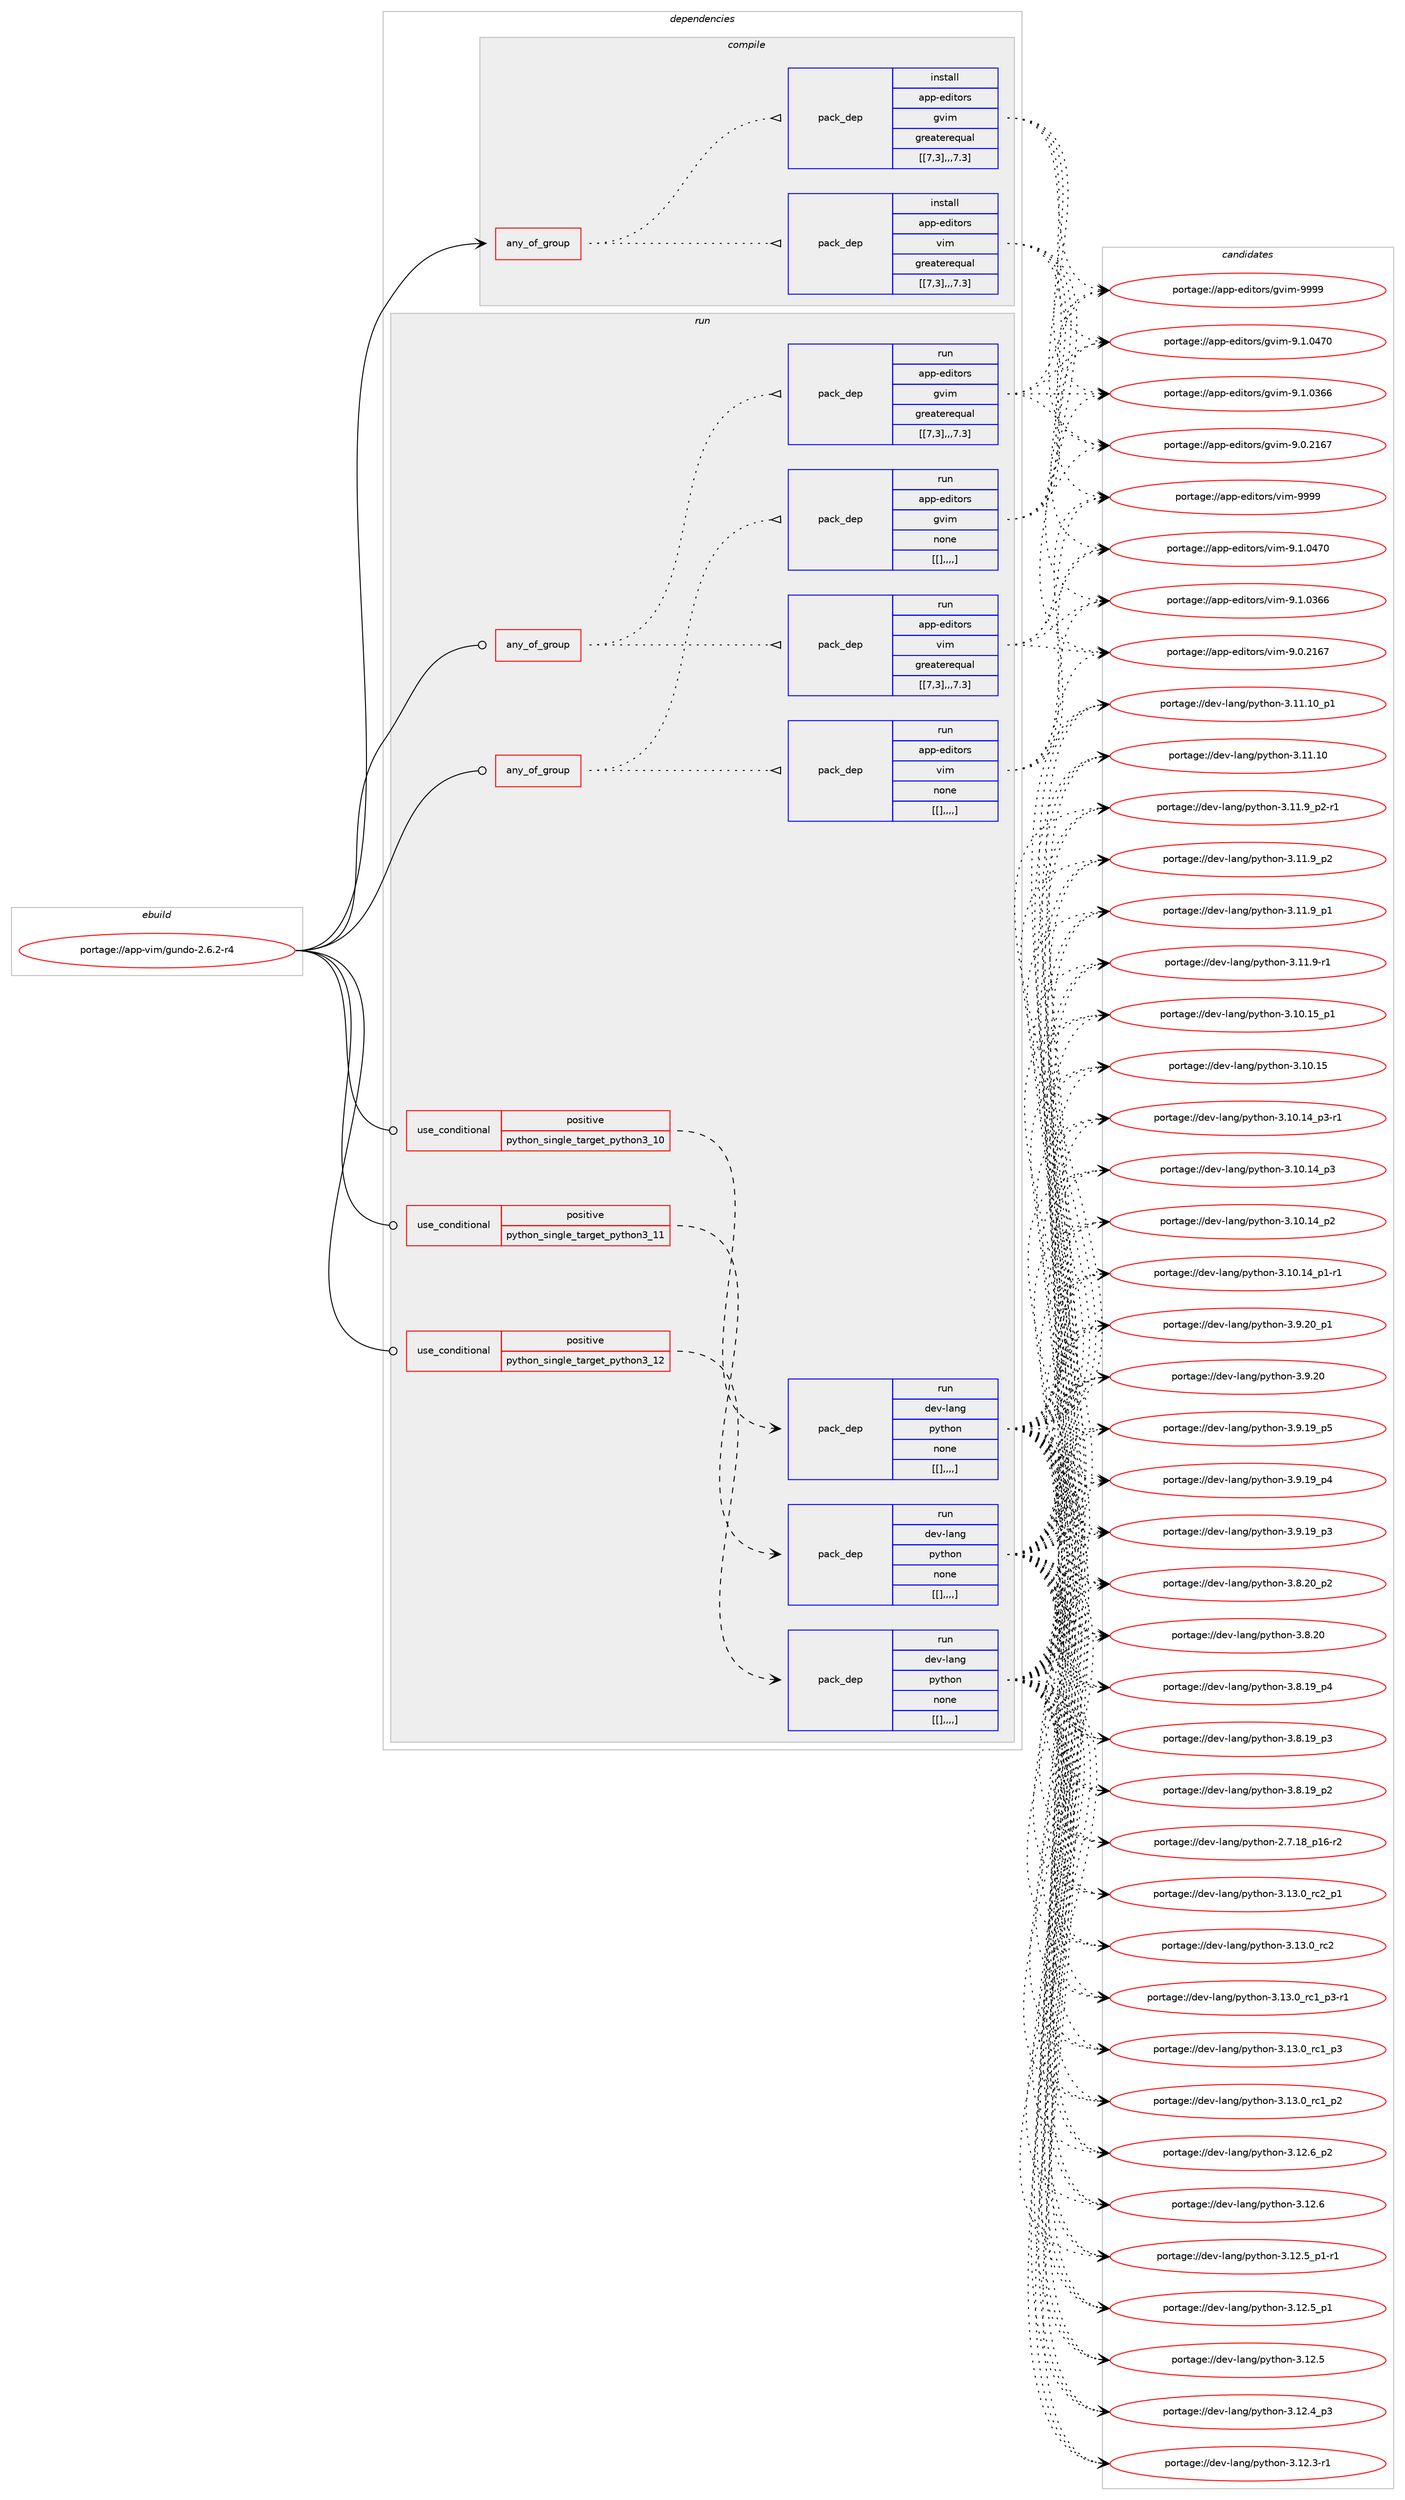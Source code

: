 digraph prolog {

# *************
# Graph options
# *************

newrank=true;
concentrate=true;
compound=true;
graph [rankdir=LR,fontname=Helvetica,fontsize=10,ranksep=1.5];#, ranksep=2.5, nodesep=0.2];
edge  [arrowhead=vee];
node  [fontname=Helvetica,fontsize=10];

# **********
# The ebuild
# **********

subgraph cluster_leftcol {
color=gray;
label=<<i>ebuild</i>>;
id [label="portage://app-vim/gundo-2.6.2-r4", color=red, width=4, href="../app-vim/gundo-2.6.2-r4.svg"];
}

# ****************
# The dependencies
# ****************

subgraph cluster_midcol {
color=gray;
label=<<i>dependencies</i>>;
subgraph cluster_compile {
fillcolor="#eeeeee";
style=filled;
label=<<i>compile</i>>;
subgraph any594 {
dependency61193 [label=<<TABLE BORDER="0" CELLBORDER="1" CELLSPACING="0" CELLPADDING="4"><TR><TD CELLPADDING="10">any_of_group</TD></TR></TABLE>>, shape=none, color=red];subgraph pack43925 {
dependency61194 [label=<<TABLE BORDER="0" CELLBORDER="1" CELLSPACING="0" CELLPADDING="4" WIDTH="220"><TR><TD ROWSPAN="6" CELLPADDING="30">pack_dep</TD></TR><TR><TD WIDTH="110">install</TD></TR><TR><TD>app-editors</TD></TR><TR><TD>vim</TD></TR><TR><TD>greaterequal</TD></TR><TR><TD>[[7,3],,,7.3]</TD></TR></TABLE>>, shape=none, color=blue];
}
dependency61193:e -> dependency61194:w [weight=20,style="dotted",arrowhead="oinv"];
subgraph pack43926 {
dependency61195 [label=<<TABLE BORDER="0" CELLBORDER="1" CELLSPACING="0" CELLPADDING="4" WIDTH="220"><TR><TD ROWSPAN="6" CELLPADDING="30">pack_dep</TD></TR><TR><TD WIDTH="110">install</TD></TR><TR><TD>app-editors</TD></TR><TR><TD>gvim</TD></TR><TR><TD>greaterequal</TD></TR><TR><TD>[[7,3],,,7.3]</TD></TR></TABLE>>, shape=none, color=blue];
}
dependency61193:e -> dependency61195:w [weight=20,style="dotted",arrowhead="oinv"];
}
id:e -> dependency61193:w [weight=20,style="solid",arrowhead="vee"];
}
subgraph cluster_compileandrun {
fillcolor="#eeeeee";
style=filled;
label=<<i>compile and run</i>>;
}
subgraph cluster_run {
fillcolor="#eeeeee";
style=filled;
label=<<i>run</i>>;
subgraph any595 {
dependency61196 [label=<<TABLE BORDER="0" CELLBORDER="1" CELLSPACING="0" CELLPADDING="4"><TR><TD CELLPADDING="10">any_of_group</TD></TR></TABLE>>, shape=none, color=red];subgraph pack43927 {
dependency61197 [label=<<TABLE BORDER="0" CELLBORDER="1" CELLSPACING="0" CELLPADDING="4" WIDTH="220"><TR><TD ROWSPAN="6" CELLPADDING="30">pack_dep</TD></TR><TR><TD WIDTH="110">run</TD></TR><TR><TD>app-editors</TD></TR><TR><TD>vim</TD></TR><TR><TD>greaterequal</TD></TR><TR><TD>[[7,3],,,7.3]</TD></TR></TABLE>>, shape=none, color=blue];
}
dependency61196:e -> dependency61197:w [weight=20,style="dotted",arrowhead="oinv"];
subgraph pack43928 {
dependency61198 [label=<<TABLE BORDER="0" CELLBORDER="1" CELLSPACING="0" CELLPADDING="4" WIDTH="220"><TR><TD ROWSPAN="6" CELLPADDING="30">pack_dep</TD></TR><TR><TD WIDTH="110">run</TD></TR><TR><TD>app-editors</TD></TR><TR><TD>gvim</TD></TR><TR><TD>greaterequal</TD></TR><TR><TD>[[7,3],,,7.3]</TD></TR></TABLE>>, shape=none, color=blue];
}
dependency61196:e -> dependency61198:w [weight=20,style="dotted",arrowhead="oinv"];
}
id:e -> dependency61196:w [weight=20,style="solid",arrowhead="odot"];
subgraph any596 {
dependency61199 [label=<<TABLE BORDER="0" CELLBORDER="1" CELLSPACING="0" CELLPADDING="4"><TR><TD CELLPADDING="10">any_of_group</TD></TR></TABLE>>, shape=none, color=red];subgraph pack43929 {
dependency61200 [label=<<TABLE BORDER="0" CELLBORDER="1" CELLSPACING="0" CELLPADDING="4" WIDTH="220"><TR><TD ROWSPAN="6" CELLPADDING="30">pack_dep</TD></TR><TR><TD WIDTH="110">run</TD></TR><TR><TD>app-editors</TD></TR><TR><TD>vim</TD></TR><TR><TD>none</TD></TR><TR><TD>[[],,,,]</TD></TR></TABLE>>, shape=none, color=blue];
}
dependency61199:e -> dependency61200:w [weight=20,style="dotted",arrowhead="oinv"];
subgraph pack43930 {
dependency61201 [label=<<TABLE BORDER="0" CELLBORDER="1" CELLSPACING="0" CELLPADDING="4" WIDTH="220"><TR><TD ROWSPAN="6" CELLPADDING="30">pack_dep</TD></TR><TR><TD WIDTH="110">run</TD></TR><TR><TD>app-editors</TD></TR><TR><TD>gvim</TD></TR><TR><TD>none</TD></TR><TR><TD>[[],,,,]</TD></TR></TABLE>>, shape=none, color=blue];
}
dependency61199:e -> dependency61201:w [weight=20,style="dotted",arrowhead="oinv"];
}
id:e -> dependency61199:w [weight=20,style="solid",arrowhead="odot"];
subgraph cond16605 {
dependency61202 [label=<<TABLE BORDER="0" CELLBORDER="1" CELLSPACING="0" CELLPADDING="4"><TR><TD ROWSPAN="3" CELLPADDING="10">use_conditional</TD></TR><TR><TD>positive</TD></TR><TR><TD>python_single_target_python3_10</TD></TR></TABLE>>, shape=none, color=red];
subgraph pack43931 {
dependency61203 [label=<<TABLE BORDER="0" CELLBORDER="1" CELLSPACING="0" CELLPADDING="4" WIDTH="220"><TR><TD ROWSPAN="6" CELLPADDING="30">pack_dep</TD></TR><TR><TD WIDTH="110">run</TD></TR><TR><TD>dev-lang</TD></TR><TR><TD>python</TD></TR><TR><TD>none</TD></TR><TR><TD>[[],,,,]</TD></TR></TABLE>>, shape=none, color=blue];
}
dependency61202:e -> dependency61203:w [weight=20,style="dashed",arrowhead="vee"];
}
id:e -> dependency61202:w [weight=20,style="solid",arrowhead="odot"];
subgraph cond16606 {
dependency61204 [label=<<TABLE BORDER="0" CELLBORDER="1" CELLSPACING="0" CELLPADDING="4"><TR><TD ROWSPAN="3" CELLPADDING="10">use_conditional</TD></TR><TR><TD>positive</TD></TR><TR><TD>python_single_target_python3_11</TD></TR></TABLE>>, shape=none, color=red];
subgraph pack43932 {
dependency61205 [label=<<TABLE BORDER="0" CELLBORDER="1" CELLSPACING="0" CELLPADDING="4" WIDTH="220"><TR><TD ROWSPAN="6" CELLPADDING="30">pack_dep</TD></TR><TR><TD WIDTH="110">run</TD></TR><TR><TD>dev-lang</TD></TR><TR><TD>python</TD></TR><TR><TD>none</TD></TR><TR><TD>[[],,,,]</TD></TR></TABLE>>, shape=none, color=blue];
}
dependency61204:e -> dependency61205:w [weight=20,style="dashed",arrowhead="vee"];
}
id:e -> dependency61204:w [weight=20,style="solid",arrowhead="odot"];
subgraph cond16607 {
dependency61206 [label=<<TABLE BORDER="0" CELLBORDER="1" CELLSPACING="0" CELLPADDING="4"><TR><TD ROWSPAN="3" CELLPADDING="10">use_conditional</TD></TR><TR><TD>positive</TD></TR><TR><TD>python_single_target_python3_12</TD></TR></TABLE>>, shape=none, color=red];
subgraph pack43933 {
dependency61207 [label=<<TABLE BORDER="0" CELLBORDER="1" CELLSPACING="0" CELLPADDING="4" WIDTH="220"><TR><TD ROWSPAN="6" CELLPADDING="30">pack_dep</TD></TR><TR><TD WIDTH="110">run</TD></TR><TR><TD>dev-lang</TD></TR><TR><TD>python</TD></TR><TR><TD>none</TD></TR><TR><TD>[[],,,,]</TD></TR></TABLE>>, shape=none, color=blue];
}
dependency61206:e -> dependency61207:w [weight=20,style="dashed",arrowhead="vee"];
}
id:e -> dependency61206:w [weight=20,style="solid",arrowhead="odot"];
}
}

# **************
# The candidates
# **************

subgraph cluster_choices {
rank=same;
color=gray;
label=<<i>candidates</i>>;

subgraph choice43925 {
color=black;
nodesep=1;
choice9711211245101100105116111114115471181051094557575757 [label="portage://app-editors/vim-9999", color=red, width=4,href="../app-editors/vim-9999.svg"];
choice971121124510110010511611111411547118105109455746494648525548 [label="portage://app-editors/vim-9.1.0470", color=red, width=4,href="../app-editors/vim-9.1.0470.svg"];
choice971121124510110010511611111411547118105109455746494648515454 [label="portage://app-editors/vim-9.1.0366", color=red, width=4,href="../app-editors/vim-9.1.0366.svg"];
choice971121124510110010511611111411547118105109455746484650495455 [label="portage://app-editors/vim-9.0.2167", color=red, width=4,href="../app-editors/vim-9.0.2167.svg"];
dependency61194:e -> choice9711211245101100105116111114115471181051094557575757:w [style=dotted,weight="100"];
dependency61194:e -> choice971121124510110010511611111411547118105109455746494648525548:w [style=dotted,weight="100"];
dependency61194:e -> choice971121124510110010511611111411547118105109455746494648515454:w [style=dotted,weight="100"];
dependency61194:e -> choice971121124510110010511611111411547118105109455746484650495455:w [style=dotted,weight="100"];
}
subgraph choice43926 {
color=black;
nodesep=1;
choice9711211245101100105116111114115471031181051094557575757 [label="portage://app-editors/gvim-9999", color=red, width=4,href="../app-editors/gvim-9999.svg"];
choice971121124510110010511611111411547103118105109455746494648525548 [label="portage://app-editors/gvim-9.1.0470", color=red, width=4,href="../app-editors/gvim-9.1.0470.svg"];
choice971121124510110010511611111411547103118105109455746494648515454 [label="portage://app-editors/gvim-9.1.0366", color=red, width=4,href="../app-editors/gvim-9.1.0366.svg"];
choice971121124510110010511611111411547103118105109455746484650495455 [label="portage://app-editors/gvim-9.0.2167", color=red, width=4,href="../app-editors/gvim-9.0.2167.svg"];
dependency61195:e -> choice9711211245101100105116111114115471031181051094557575757:w [style=dotted,weight="100"];
dependency61195:e -> choice971121124510110010511611111411547103118105109455746494648525548:w [style=dotted,weight="100"];
dependency61195:e -> choice971121124510110010511611111411547103118105109455746494648515454:w [style=dotted,weight="100"];
dependency61195:e -> choice971121124510110010511611111411547103118105109455746484650495455:w [style=dotted,weight="100"];
}
subgraph choice43927 {
color=black;
nodesep=1;
choice9711211245101100105116111114115471181051094557575757 [label="portage://app-editors/vim-9999", color=red, width=4,href="../app-editors/vim-9999.svg"];
choice971121124510110010511611111411547118105109455746494648525548 [label="portage://app-editors/vim-9.1.0470", color=red, width=4,href="../app-editors/vim-9.1.0470.svg"];
choice971121124510110010511611111411547118105109455746494648515454 [label="portage://app-editors/vim-9.1.0366", color=red, width=4,href="../app-editors/vim-9.1.0366.svg"];
choice971121124510110010511611111411547118105109455746484650495455 [label="portage://app-editors/vim-9.0.2167", color=red, width=4,href="../app-editors/vim-9.0.2167.svg"];
dependency61197:e -> choice9711211245101100105116111114115471181051094557575757:w [style=dotted,weight="100"];
dependency61197:e -> choice971121124510110010511611111411547118105109455746494648525548:w [style=dotted,weight="100"];
dependency61197:e -> choice971121124510110010511611111411547118105109455746494648515454:w [style=dotted,weight="100"];
dependency61197:e -> choice971121124510110010511611111411547118105109455746484650495455:w [style=dotted,weight="100"];
}
subgraph choice43928 {
color=black;
nodesep=1;
choice9711211245101100105116111114115471031181051094557575757 [label="portage://app-editors/gvim-9999", color=red, width=4,href="../app-editors/gvim-9999.svg"];
choice971121124510110010511611111411547103118105109455746494648525548 [label="portage://app-editors/gvim-9.1.0470", color=red, width=4,href="../app-editors/gvim-9.1.0470.svg"];
choice971121124510110010511611111411547103118105109455746494648515454 [label="portage://app-editors/gvim-9.1.0366", color=red, width=4,href="../app-editors/gvim-9.1.0366.svg"];
choice971121124510110010511611111411547103118105109455746484650495455 [label="portage://app-editors/gvim-9.0.2167", color=red, width=4,href="../app-editors/gvim-9.0.2167.svg"];
dependency61198:e -> choice9711211245101100105116111114115471031181051094557575757:w [style=dotted,weight="100"];
dependency61198:e -> choice971121124510110010511611111411547103118105109455746494648525548:w [style=dotted,weight="100"];
dependency61198:e -> choice971121124510110010511611111411547103118105109455746494648515454:w [style=dotted,weight="100"];
dependency61198:e -> choice971121124510110010511611111411547103118105109455746484650495455:w [style=dotted,weight="100"];
}
subgraph choice43929 {
color=black;
nodesep=1;
choice9711211245101100105116111114115471181051094557575757 [label="portage://app-editors/vim-9999", color=red, width=4,href="../app-editors/vim-9999.svg"];
choice971121124510110010511611111411547118105109455746494648525548 [label="portage://app-editors/vim-9.1.0470", color=red, width=4,href="../app-editors/vim-9.1.0470.svg"];
choice971121124510110010511611111411547118105109455746494648515454 [label="portage://app-editors/vim-9.1.0366", color=red, width=4,href="../app-editors/vim-9.1.0366.svg"];
choice971121124510110010511611111411547118105109455746484650495455 [label="portage://app-editors/vim-9.0.2167", color=red, width=4,href="../app-editors/vim-9.0.2167.svg"];
dependency61200:e -> choice9711211245101100105116111114115471181051094557575757:w [style=dotted,weight="100"];
dependency61200:e -> choice971121124510110010511611111411547118105109455746494648525548:w [style=dotted,weight="100"];
dependency61200:e -> choice971121124510110010511611111411547118105109455746494648515454:w [style=dotted,weight="100"];
dependency61200:e -> choice971121124510110010511611111411547118105109455746484650495455:w [style=dotted,weight="100"];
}
subgraph choice43930 {
color=black;
nodesep=1;
choice9711211245101100105116111114115471031181051094557575757 [label="portage://app-editors/gvim-9999", color=red, width=4,href="../app-editors/gvim-9999.svg"];
choice971121124510110010511611111411547103118105109455746494648525548 [label="portage://app-editors/gvim-9.1.0470", color=red, width=4,href="../app-editors/gvim-9.1.0470.svg"];
choice971121124510110010511611111411547103118105109455746494648515454 [label="portage://app-editors/gvim-9.1.0366", color=red, width=4,href="../app-editors/gvim-9.1.0366.svg"];
choice971121124510110010511611111411547103118105109455746484650495455 [label="portage://app-editors/gvim-9.0.2167", color=red, width=4,href="../app-editors/gvim-9.0.2167.svg"];
dependency61201:e -> choice9711211245101100105116111114115471031181051094557575757:w [style=dotted,weight="100"];
dependency61201:e -> choice971121124510110010511611111411547103118105109455746494648525548:w [style=dotted,weight="100"];
dependency61201:e -> choice971121124510110010511611111411547103118105109455746494648515454:w [style=dotted,weight="100"];
dependency61201:e -> choice971121124510110010511611111411547103118105109455746484650495455:w [style=dotted,weight="100"];
}
subgraph choice43931 {
color=black;
nodesep=1;
choice100101118451089711010347112121116104111110455146495146489511499509511249 [label="portage://dev-lang/python-3.13.0_rc2_p1", color=red, width=4,href="../dev-lang/python-3.13.0_rc2_p1.svg"];
choice10010111845108971101034711212111610411111045514649514648951149950 [label="portage://dev-lang/python-3.13.0_rc2", color=red, width=4,href="../dev-lang/python-3.13.0_rc2.svg"];
choice1001011184510897110103471121211161041111104551464951464895114994995112514511449 [label="portage://dev-lang/python-3.13.0_rc1_p3-r1", color=red, width=4,href="../dev-lang/python-3.13.0_rc1_p3-r1.svg"];
choice100101118451089711010347112121116104111110455146495146489511499499511251 [label="portage://dev-lang/python-3.13.0_rc1_p3", color=red, width=4,href="../dev-lang/python-3.13.0_rc1_p3.svg"];
choice100101118451089711010347112121116104111110455146495146489511499499511250 [label="portage://dev-lang/python-3.13.0_rc1_p2", color=red, width=4,href="../dev-lang/python-3.13.0_rc1_p2.svg"];
choice100101118451089711010347112121116104111110455146495046549511250 [label="portage://dev-lang/python-3.12.6_p2", color=red, width=4,href="../dev-lang/python-3.12.6_p2.svg"];
choice10010111845108971101034711212111610411111045514649504654 [label="portage://dev-lang/python-3.12.6", color=red, width=4,href="../dev-lang/python-3.12.6.svg"];
choice1001011184510897110103471121211161041111104551464950465395112494511449 [label="portage://dev-lang/python-3.12.5_p1-r1", color=red, width=4,href="../dev-lang/python-3.12.5_p1-r1.svg"];
choice100101118451089711010347112121116104111110455146495046539511249 [label="portage://dev-lang/python-3.12.5_p1", color=red, width=4,href="../dev-lang/python-3.12.5_p1.svg"];
choice10010111845108971101034711212111610411111045514649504653 [label="portage://dev-lang/python-3.12.5", color=red, width=4,href="../dev-lang/python-3.12.5.svg"];
choice100101118451089711010347112121116104111110455146495046529511251 [label="portage://dev-lang/python-3.12.4_p3", color=red, width=4,href="../dev-lang/python-3.12.4_p3.svg"];
choice100101118451089711010347112121116104111110455146495046514511449 [label="portage://dev-lang/python-3.12.3-r1", color=red, width=4,href="../dev-lang/python-3.12.3-r1.svg"];
choice10010111845108971101034711212111610411111045514649494649489511249 [label="portage://dev-lang/python-3.11.10_p1", color=red, width=4,href="../dev-lang/python-3.11.10_p1.svg"];
choice1001011184510897110103471121211161041111104551464949464948 [label="portage://dev-lang/python-3.11.10", color=red, width=4,href="../dev-lang/python-3.11.10.svg"];
choice1001011184510897110103471121211161041111104551464949465795112504511449 [label="portage://dev-lang/python-3.11.9_p2-r1", color=red, width=4,href="../dev-lang/python-3.11.9_p2-r1.svg"];
choice100101118451089711010347112121116104111110455146494946579511250 [label="portage://dev-lang/python-3.11.9_p2", color=red, width=4,href="../dev-lang/python-3.11.9_p2.svg"];
choice100101118451089711010347112121116104111110455146494946579511249 [label="portage://dev-lang/python-3.11.9_p1", color=red, width=4,href="../dev-lang/python-3.11.9_p1.svg"];
choice100101118451089711010347112121116104111110455146494946574511449 [label="portage://dev-lang/python-3.11.9-r1", color=red, width=4,href="../dev-lang/python-3.11.9-r1.svg"];
choice10010111845108971101034711212111610411111045514649484649539511249 [label="portage://dev-lang/python-3.10.15_p1", color=red, width=4,href="../dev-lang/python-3.10.15_p1.svg"];
choice1001011184510897110103471121211161041111104551464948464953 [label="portage://dev-lang/python-3.10.15", color=red, width=4,href="../dev-lang/python-3.10.15.svg"];
choice100101118451089711010347112121116104111110455146494846495295112514511449 [label="portage://dev-lang/python-3.10.14_p3-r1", color=red, width=4,href="../dev-lang/python-3.10.14_p3-r1.svg"];
choice10010111845108971101034711212111610411111045514649484649529511251 [label="portage://dev-lang/python-3.10.14_p3", color=red, width=4,href="../dev-lang/python-3.10.14_p3.svg"];
choice10010111845108971101034711212111610411111045514649484649529511250 [label="portage://dev-lang/python-3.10.14_p2", color=red, width=4,href="../dev-lang/python-3.10.14_p2.svg"];
choice100101118451089711010347112121116104111110455146494846495295112494511449 [label="portage://dev-lang/python-3.10.14_p1-r1", color=red, width=4,href="../dev-lang/python-3.10.14_p1-r1.svg"];
choice100101118451089711010347112121116104111110455146574650489511249 [label="portage://dev-lang/python-3.9.20_p1", color=red, width=4,href="../dev-lang/python-3.9.20_p1.svg"];
choice10010111845108971101034711212111610411111045514657465048 [label="portage://dev-lang/python-3.9.20", color=red, width=4,href="../dev-lang/python-3.9.20.svg"];
choice100101118451089711010347112121116104111110455146574649579511253 [label="portage://dev-lang/python-3.9.19_p5", color=red, width=4,href="../dev-lang/python-3.9.19_p5.svg"];
choice100101118451089711010347112121116104111110455146574649579511252 [label="portage://dev-lang/python-3.9.19_p4", color=red, width=4,href="../dev-lang/python-3.9.19_p4.svg"];
choice100101118451089711010347112121116104111110455146574649579511251 [label="portage://dev-lang/python-3.9.19_p3", color=red, width=4,href="../dev-lang/python-3.9.19_p3.svg"];
choice100101118451089711010347112121116104111110455146564650489511250 [label="portage://dev-lang/python-3.8.20_p2", color=red, width=4,href="../dev-lang/python-3.8.20_p2.svg"];
choice10010111845108971101034711212111610411111045514656465048 [label="portage://dev-lang/python-3.8.20", color=red, width=4,href="../dev-lang/python-3.8.20.svg"];
choice100101118451089711010347112121116104111110455146564649579511252 [label="portage://dev-lang/python-3.8.19_p4", color=red, width=4,href="../dev-lang/python-3.8.19_p4.svg"];
choice100101118451089711010347112121116104111110455146564649579511251 [label="portage://dev-lang/python-3.8.19_p3", color=red, width=4,href="../dev-lang/python-3.8.19_p3.svg"];
choice100101118451089711010347112121116104111110455146564649579511250 [label="portage://dev-lang/python-3.8.19_p2", color=red, width=4,href="../dev-lang/python-3.8.19_p2.svg"];
choice100101118451089711010347112121116104111110455046554649569511249544511450 [label="portage://dev-lang/python-2.7.18_p16-r2", color=red, width=4,href="../dev-lang/python-2.7.18_p16-r2.svg"];
dependency61203:e -> choice100101118451089711010347112121116104111110455146495146489511499509511249:w [style=dotted,weight="100"];
dependency61203:e -> choice10010111845108971101034711212111610411111045514649514648951149950:w [style=dotted,weight="100"];
dependency61203:e -> choice1001011184510897110103471121211161041111104551464951464895114994995112514511449:w [style=dotted,weight="100"];
dependency61203:e -> choice100101118451089711010347112121116104111110455146495146489511499499511251:w [style=dotted,weight="100"];
dependency61203:e -> choice100101118451089711010347112121116104111110455146495146489511499499511250:w [style=dotted,weight="100"];
dependency61203:e -> choice100101118451089711010347112121116104111110455146495046549511250:w [style=dotted,weight="100"];
dependency61203:e -> choice10010111845108971101034711212111610411111045514649504654:w [style=dotted,weight="100"];
dependency61203:e -> choice1001011184510897110103471121211161041111104551464950465395112494511449:w [style=dotted,weight="100"];
dependency61203:e -> choice100101118451089711010347112121116104111110455146495046539511249:w [style=dotted,weight="100"];
dependency61203:e -> choice10010111845108971101034711212111610411111045514649504653:w [style=dotted,weight="100"];
dependency61203:e -> choice100101118451089711010347112121116104111110455146495046529511251:w [style=dotted,weight="100"];
dependency61203:e -> choice100101118451089711010347112121116104111110455146495046514511449:w [style=dotted,weight="100"];
dependency61203:e -> choice10010111845108971101034711212111610411111045514649494649489511249:w [style=dotted,weight="100"];
dependency61203:e -> choice1001011184510897110103471121211161041111104551464949464948:w [style=dotted,weight="100"];
dependency61203:e -> choice1001011184510897110103471121211161041111104551464949465795112504511449:w [style=dotted,weight="100"];
dependency61203:e -> choice100101118451089711010347112121116104111110455146494946579511250:w [style=dotted,weight="100"];
dependency61203:e -> choice100101118451089711010347112121116104111110455146494946579511249:w [style=dotted,weight="100"];
dependency61203:e -> choice100101118451089711010347112121116104111110455146494946574511449:w [style=dotted,weight="100"];
dependency61203:e -> choice10010111845108971101034711212111610411111045514649484649539511249:w [style=dotted,weight="100"];
dependency61203:e -> choice1001011184510897110103471121211161041111104551464948464953:w [style=dotted,weight="100"];
dependency61203:e -> choice100101118451089711010347112121116104111110455146494846495295112514511449:w [style=dotted,weight="100"];
dependency61203:e -> choice10010111845108971101034711212111610411111045514649484649529511251:w [style=dotted,weight="100"];
dependency61203:e -> choice10010111845108971101034711212111610411111045514649484649529511250:w [style=dotted,weight="100"];
dependency61203:e -> choice100101118451089711010347112121116104111110455146494846495295112494511449:w [style=dotted,weight="100"];
dependency61203:e -> choice100101118451089711010347112121116104111110455146574650489511249:w [style=dotted,weight="100"];
dependency61203:e -> choice10010111845108971101034711212111610411111045514657465048:w [style=dotted,weight="100"];
dependency61203:e -> choice100101118451089711010347112121116104111110455146574649579511253:w [style=dotted,weight="100"];
dependency61203:e -> choice100101118451089711010347112121116104111110455146574649579511252:w [style=dotted,weight="100"];
dependency61203:e -> choice100101118451089711010347112121116104111110455146574649579511251:w [style=dotted,weight="100"];
dependency61203:e -> choice100101118451089711010347112121116104111110455146564650489511250:w [style=dotted,weight="100"];
dependency61203:e -> choice10010111845108971101034711212111610411111045514656465048:w [style=dotted,weight="100"];
dependency61203:e -> choice100101118451089711010347112121116104111110455146564649579511252:w [style=dotted,weight="100"];
dependency61203:e -> choice100101118451089711010347112121116104111110455146564649579511251:w [style=dotted,weight="100"];
dependency61203:e -> choice100101118451089711010347112121116104111110455146564649579511250:w [style=dotted,weight="100"];
dependency61203:e -> choice100101118451089711010347112121116104111110455046554649569511249544511450:w [style=dotted,weight="100"];
}
subgraph choice43932 {
color=black;
nodesep=1;
choice100101118451089711010347112121116104111110455146495146489511499509511249 [label="portage://dev-lang/python-3.13.0_rc2_p1", color=red, width=4,href="../dev-lang/python-3.13.0_rc2_p1.svg"];
choice10010111845108971101034711212111610411111045514649514648951149950 [label="portage://dev-lang/python-3.13.0_rc2", color=red, width=4,href="../dev-lang/python-3.13.0_rc2.svg"];
choice1001011184510897110103471121211161041111104551464951464895114994995112514511449 [label="portage://dev-lang/python-3.13.0_rc1_p3-r1", color=red, width=4,href="../dev-lang/python-3.13.0_rc1_p3-r1.svg"];
choice100101118451089711010347112121116104111110455146495146489511499499511251 [label="portage://dev-lang/python-3.13.0_rc1_p3", color=red, width=4,href="../dev-lang/python-3.13.0_rc1_p3.svg"];
choice100101118451089711010347112121116104111110455146495146489511499499511250 [label="portage://dev-lang/python-3.13.0_rc1_p2", color=red, width=4,href="../dev-lang/python-3.13.0_rc1_p2.svg"];
choice100101118451089711010347112121116104111110455146495046549511250 [label="portage://dev-lang/python-3.12.6_p2", color=red, width=4,href="../dev-lang/python-3.12.6_p2.svg"];
choice10010111845108971101034711212111610411111045514649504654 [label="portage://dev-lang/python-3.12.6", color=red, width=4,href="../dev-lang/python-3.12.6.svg"];
choice1001011184510897110103471121211161041111104551464950465395112494511449 [label="portage://dev-lang/python-3.12.5_p1-r1", color=red, width=4,href="../dev-lang/python-3.12.5_p1-r1.svg"];
choice100101118451089711010347112121116104111110455146495046539511249 [label="portage://dev-lang/python-3.12.5_p1", color=red, width=4,href="../dev-lang/python-3.12.5_p1.svg"];
choice10010111845108971101034711212111610411111045514649504653 [label="portage://dev-lang/python-3.12.5", color=red, width=4,href="../dev-lang/python-3.12.5.svg"];
choice100101118451089711010347112121116104111110455146495046529511251 [label="portage://dev-lang/python-3.12.4_p3", color=red, width=4,href="../dev-lang/python-3.12.4_p3.svg"];
choice100101118451089711010347112121116104111110455146495046514511449 [label="portage://dev-lang/python-3.12.3-r1", color=red, width=4,href="../dev-lang/python-3.12.3-r1.svg"];
choice10010111845108971101034711212111610411111045514649494649489511249 [label="portage://dev-lang/python-3.11.10_p1", color=red, width=4,href="../dev-lang/python-3.11.10_p1.svg"];
choice1001011184510897110103471121211161041111104551464949464948 [label="portage://dev-lang/python-3.11.10", color=red, width=4,href="../dev-lang/python-3.11.10.svg"];
choice1001011184510897110103471121211161041111104551464949465795112504511449 [label="portage://dev-lang/python-3.11.9_p2-r1", color=red, width=4,href="../dev-lang/python-3.11.9_p2-r1.svg"];
choice100101118451089711010347112121116104111110455146494946579511250 [label="portage://dev-lang/python-3.11.9_p2", color=red, width=4,href="../dev-lang/python-3.11.9_p2.svg"];
choice100101118451089711010347112121116104111110455146494946579511249 [label="portage://dev-lang/python-3.11.9_p1", color=red, width=4,href="../dev-lang/python-3.11.9_p1.svg"];
choice100101118451089711010347112121116104111110455146494946574511449 [label="portage://dev-lang/python-3.11.9-r1", color=red, width=4,href="../dev-lang/python-3.11.9-r1.svg"];
choice10010111845108971101034711212111610411111045514649484649539511249 [label="portage://dev-lang/python-3.10.15_p1", color=red, width=4,href="../dev-lang/python-3.10.15_p1.svg"];
choice1001011184510897110103471121211161041111104551464948464953 [label="portage://dev-lang/python-3.10.15", color=red, width=4,href="../dev-lang/python-3.10.15.svg"];
choice100101118451089711010347112121116104111110455146494846495295112514511449 [label="portage://dev-lang/python-3.10.14_p3-r1", color=red, width=4,href="../dev-lang/python-3.10.14_p3-r1.svg"];
choice10010111845108971101034711212111610411111045514649484649529511251 [label="portage://dev-lang/python-3.10.14_p3", color=red, width=4,href="../dev-lang/python-3.10.14_p3.svg"];
choice10010111845108971101034711212111610411111045514649484649529511250 [label="portage://dev-lang/python-3.10.14_p2", color=red, width=4,href="../dev-lang/python-3.10.14_p2.svg"];
choice100101118451089711010347112121116104111110455146494846495295112494511449 [label="portage://dev-lang/python-3.10.14_p1-r1", color=red, width=4,href="../dev-lang/python-3.10.14_p1-r1.svg"];
choice100101118451089711010347112121116104111110455146574650489511249 [label="portage://dev-lang/python-3.9.20_p1", color=red, width=4,href="../dev-lang/python-3.9.20_p1.svg"];
choice10010111845108971101034711212111610411111045514657465048 [label="portage://dev-lang/python-3.9.20", color=red, width=4,href="../dev-lang/python-3.9.20.svg"];
choice100101118451089711010347112121116104111110455146574649579511253 [label="portage://dev-lang/python-3.9.19_p5", color=red, width=4,href="../dev-lang/python-3.9.19_p5.svg"];
choice100101118451089711010347112121116104111110455146574649579511252 [label="portage://dev-lang/python-3.9.19_p4", color=red, width=4,href="../dev-lang/python-3.9.19_p4.svg"];
choice100101118451089711010347112121116104111110455146574649579511251 [label="portage://dev-lang/python-3.9.19_p3", color=red, width=4,href="../dev-lang/python-3.9.19_p3.svg"];
choice100101118451089711010347112121116104111110455146564650489511250 [label="portage://dev-lang/python-3.8.20_p2", color=red, width=4,href="../dev-lang/python-3.8.20_p2.svg"];
choice10010111845108971101034711212111610411111045514656465048 [label="portage://dev-lang/python-3.8.20", color=red, width=4,href="../dev-lang/python-3.8.20.svg"];
choice100101118451089711010347112121116104111110455146564649579511252 [label="portage://dev-lang/python-3.8.19_p4", color=red, width=4,href="../dev-lang/python-3.8.19_p4.svg"];
choice100101118451089711010347112121116104111110455146564649579511251 [label="portage://dev-lang/python-3.8.19_p3", color=red, width=4,href="../dev-lang/python-3.8.19_p3.svg"];
choice100101118451089711010347112121116104111110455146564649579511250 [label="portage://dev-lang/python-3.8.19_p2", color=red, width=4,href="../dev-lang/python-3.8.19_p2.svg"];
choice100101118451089711010347112121116104111110455046554649569511249544511450 [label="portage://dev-lang/python-2.7.18_p16-r2", color=red, width=4,href="../dev-lang/python-2.7.18_p16-r2.svg"];
dependency61205:e -> choice100101118451089711010347112121116104111110455146495146489511499509511249:w [style=dotted,weight="100"];
dependency61205:e -> choice10010111845108971101034711212111610411111045514649514648951149950:w [style=dotted,weight="100"];
dependency61205:e -> choice1001011184510897110103471121211161041111104551464951464895114994995112514511449:w [style=dotted,weight="100"];
dependency61205:e -> choice100101118451089711010347112121116104111110455146495146489511499499511251:w [style=dotted,weight="100"];
dependency61205:e -> choice100101118451089711010347112121116104111110455146495146489511499499511250:w [style=dotted,weight="100"];
dependency61205:e -> choice100101118451089711010347112121116104111110455146495046549511250:w [style=dotted,weight="100"];
dependency61205:e -> choice10010111845108971101034711212111610411111045514649504654:w [style=dotted,weight="100"];
dependency61205:e -> choice1001011184510897110103471121211161041111104551464950465395112494511449:w [style=dotted,weight="100"];
dependency61205:e -> choice100101118451089711010347112121116104111110455146495046539511249:w [style=dotted,weight="100"];
dependency61205:e -> choice10010111845108971101034711212111610411111045514649504653:w [style=dotted,weight="100"];
dependency61205:e -> choice100101118451089711010347112121116104111110455146495046529511251:w [style=dotted,weight="100"];
dependency61205:e -> choice100101118451089711010347112121116104111110455146495046514511449:w [style=dotted,weight="100"];
dependency61205:e -> choice10010111845108971101034711212111610411111045514649494649489511249:w [style=dotted,weight="100"];
dependency61205:e -> choice1001011184510897110103471121211161041111104551464949464948:w [style=dotted,weight="100"];
dependency61205:e -> choice1001011184510897110103471121211161041111104551464949465795112504511449:w [style=dotted,weight="100"];
dependency61205:e -> choice100101118451089711010347112121116104111110455146494946579511250:w [style=dotted,weight="100"];
dependency61205:e -> choice100101118451089711010347112121116104111110455146494946579511249:w [style=dotted,weight="100"];
dependency61205:e -> choice100101118451089711010347112121116104111110455146494946574511449:w [style=dotted,weight="100"];
dependency61205:e -> choice10010111845108971101034711212111610411111045514649484649539511249:w [style=dotted,weight="100"];
dependency61205:e -> choice1001011184510897110103471121211161041111104551464948464953:w [style=dotted,weight="100"];
dependency61205:e -> choice100101118451089711010347112121116104111110455146494846495295112514511449:w [style=dotted,weight="100"];
dependency61205:e -> choice10010111845108971101034711212111610411111045514649484649529511251:w [style=dotted,weight="100"];
dependency61205:e -> choice10010111845108971101034711212111610411111045514649484649529511250:w [style=dotted,weight="100"];
dependency61205:e -> choice100101118451089711010347112121116104111110455146494846495295112494511449:w [style=dotted,weight="100"];
dependency61205:e -> choice100101118451089711010347112121116104111110455146574650489511249:w [style=dotted,weight="100"];
dependency61205:e -> choice10010111845108971101034711212111610411111045514657465048:w [style=dotted,weight="100"];
dependency61205:e -> choice100101118451089711010347112121116104111110455146574649579511253:w [style=dotted,weight="100"];
dependency61205:e -> choice100101118451089711010347112121116104111110455146574649579511252:w [style=dotted,weight="100"];
dependency61205:e -> choice100101118451089711010347112121116104111110455146574649579511251:w [style=dotted,weight="100"];
dependency61205:e -> choice100101118451089711010347112121116104111110455146564650489511250:w [style=dotted,weight="100"];
dependency61205:e -> choice10010111845108971101034711212111610411111045514656465048:w [style=dotted,weight="100"];
dependency61205:e -> choice100101118451089711010347112121116104111110455146564649579511252:w [style=dotted,weight="100"];
dependency61205:e -> choice100101118451089711010347112121116104111110455146564649579511251:w [style=dotted,weight="100"];
dependency61205:e -> choice100101118451089711010347112121116104111110455146564649579511250:w [style=dotted,weight="100"];
dependency61205:e -> choice100101118451089711010347112121116104111110455046554649569511249544511450:w [style=dotted,weight="100"];
}
subgraph choice43933 {
color=black;
nodesep=1;
choice100101118451089711010347112121116104111110455146495146489511499509511249 [label="portage://dev-lang/python-3.13.0_rc2_p1", color=red, width=4,href="../dev-lang/python-3.13.0_rc2_p1.svg"];
choice10010111845108971101034711212111610411111045514649514648951149950 [label="portage://dev-lang/python-3.13.0_rc2", color=red, width=4,href="../dev-lang/python-3.13.0_rc2.svg"];
choice1001011184510897110103471121211161041111104551464951464895114994995112514511449 [label="portage://dev-lang/python-3.13.0_rc1_p3-r1", color=red, width=4,href="../dev-lang/python-3.13.0_rc1_p3-r1.svg"];
choice100101118451089711010347112121116104111110455146495146489511499499511251 [label="portage://dev-lang/python-3.13.0_rc1_p3", color=red, width=4,href="../dev-lang/python-3.13.0_rc1_p3.svg"];
choice100101118451089711010347112121116104111110455146495146489511499499511250 [label="portage://dev-lang/python-3.13.0_rc1_p2", color=red, width=4,href="../dev-lang/python-3.13.0_rc1_p2.svg"];
choice100101118451089711010347112121116104111110455146495046549511250 [label="portage://dev-lang/python-3.12.6_p2", color=red, width=4,href="../dev-lang/python-3.12.6_p2.svg"];
choice10010111845108971101034711212111610411111045514649504654 [label="portage://dev-lang/python-3.12.6", color=red, width=4,href="../dev-lang/python-3.12.6.svg"];
choice1001011184510897110103471121211161041111104551464950465395112494511449 [label="portage://dev-lang/python-3.12.5_p1-r1", color=red, width=4,href="../dev-lang/python-3.12.5_p1-r1.svg"];
choice100101118451089711010347112121116104111110455146495046539511249 [label="portage://dev-lang/python-3.12.5_p1", color=red, width=4,href="../dev-lang/python-3.12.5_p1.svg"];
choice10010111845108971101034711212111610411111045514649504653 [label="portage://dev-lang/python-3.12.5", color=red, width=4,href="../dev-lang/python-3.12.5.svg"];
choice100101118451089711010347112121116104111110455146495046529511251 [label="portage://dev-lang/python-3.12.4_p3", color=red, width=4,href="../dev-lang/python-3.12.4_p3.svg"];
choice100101118451089711010347112121116104111110455146495046514511449 [label="portage://dev-lang/python-3.12.3-r1", color=red, width=4,href="../dev-lang/python-3.12.3-r1.svg"];
choice10010111845108971101034711212111610411111045514649494649489511249 [label="portage://dev-lang/python-3.11.10_p1", color=red, width=4,href="../dev-lang/python-3.11.10_p1.svg"];
choice1001011184510897110103471121211161041111104551464949464948 [label="portage://dev-lang/python-3.11.10", color=red, width=4,href="../dev-lang/python-3.11.10.svg"];
choice1001011184510897110103471121211161041111104551464949465795112504511449 [label="portage://dev-lang/python-3.11.9_p2-r1", color=red, width=4,href="../dev-lang/python-3.11.9_p2-r1.svg"];
choice100101118451089711010347112121116104111110455146494946579511250 [label="portage://dev-lang/python-3.11.9_p2", color=red, width=4,href="../dev-lang/python-3.11.9_p2.svg"];
choice100101118451089711010347112121116104111110455146494946579511249 [label="portage://dev-lang/python-3.11.9_p1", color=red, width=4,href="../dev-lang/python-3.11.9_p1.svg"];
choice100101118451089711010347112121116104111110455146494946574511449 [label="portage://dev-lang/python-3.11.9-r1", color=red, width=4,href="../dev-lang/python-3.11.9-r1.svg"];
choice10010111845108971101034711212111610411111045514649484649539511249 [label="portage://dev-lang/python-3.10.15_p1", color=red, width=4,href="../dev-lang/python-3.10.15_p1.svg"];
choice1001011184510897110103471121211161041111104551464948464953 [label="portage://dev-lang/python-3.10.15", color=red, width=4,href="../dev-lang/python-3.10.15.svg"];
choice100101118451089711010347112121116104111110455146494846495295112514511449 [label="portage://dev-lang/python-3.10.14_p3-r1", color=red, width=4,href="../dev-lang/python-3.10.14_p3-r1.svg"];
choice10010111845108971101034711212111610411111045514649484649529511251 [label="portage://dev-lang/python-3.10.14_p3", color=red, width=4,href="../dev-lang/python-3.10.14_p3.svg"];
choice10010111845108971101034711212111610411111045514649484649529511250 [label="portage://dev-lang/python-3.10.14_p2", color=red, width=4,href="../dev-lang/python-3.10.14_p2.svg"];
choice100101118451089711010347112121116104111110455146494846495295112494511449 [label="portage://dev-lang/python-3.10.14_p1-r1", color=red, width=4,href="../dev-lang/python-3.10.14_p1-r1.svg"];
choice100101118451089711010347112121116104111110455146574650489511249 [label="portage://dev-lang/python-3.9.20_p1", color=red, width=4,href="../dev-lang/python-3.9.20_p1.svg"];
choice10010111845108971101034711212111610411111045514657465048 [label="portage://dev-lang/python-3.9.20", color=red, width=4,href="../dev-lang/python-3.9.20.svg"];
choice100101118451089711010347112121116104111110455146574649579511253 [label="portage://dev-lang/python-3.9.19_p5", color=red, width=4,href="../dev-lang/python-3.9.19_p5.svg"];
choice100101118451089711010347112121116104111110455146574649579511252 [label="portage://dev-lang/python-3.9.19_p4", color=red, width=4,href="../dev-lang/python-3.9.19_p4.svg"];
choice100101118451089711010347112121116104111110455146574649579511251 [label="portage://dev-lang/python-3.9.19_p3", color=red, width=4,href="../dev-lang/python-3.9.19_p3.svg"];
choice100101118451089711010347112121116104111110455146564650489511250 [label="portage://dev-lang/python-3.8.20_p2", color=red, width=4,href="../dev-lang/python-3.8.20_p2.svg"];
choice10010111845108971101034711212111610411111045514656465048 [label="portage://dev-lang/python-3.8.20", color=red, width=4,href="../dev-lang/python-3.8.20.svg"];
choice100101118451089711010347112121116104111110455146564649579511252 [label="portage://dev-lang/python-3.8.19_p4", color=red, width=4,href="../dev-lang/python-3.8.19_p4.svg"];
choice100101118451089711010347112121116104111110455146564649579511251 [label="portage://dev-lang/python-3.8.19_p3", color=red, width=4,href="../dev-lang/python-3.8.19_p3.svg"];
choice100101118451089711010347112121116104111110455146564649579511250 [label="portage://dev-lang/python-3.8.19_p2", color=red, width=4,href="../dev-lang/python-3.8.19_p2.svg"];
choice100101118451089711010347112121116104111110455046554649569511249544511450 [label="portage://dev-lang/python-2.7.18_p16-r2", color=red, width=4,href="../dev-lang/python-2.7.18_p16-r2.svg"];
dependency61207:e -> choice100101118451089711010347112121116104111110455146495146489511499509511249:w [style=dotted,weight="100"];
dependency61207:e -> choice10010111845108971101034711212111610411111045514649514648951149950:w [style=dotted,weight="100"];
dependency61207:e -> choice1001011184510897110103471121211161041111104551464951464895114994995112514511449:w [style=dotted,weight="100"];
dependency61207:e -> choice100101118451089711010347112121116104111110455146495146489511499499511251:w [style=dotted,weight="100"];
dependency61207:e -> choice100101118451089711010347112121116104111110455146495146489511499499511250:w [style=dotted,weight="100"];
dependency61207:e -> choice100101118451089711010347112121116104111110455146495046549511250:w [style=dotted,weight="100"];
dependency61207:e -> choice10010111845108971101034711212111610411111045514649504654:w [style=dotted,weight="100"];
dependency61207:e -> choice1001011184510897110103471121211161041111104551464950465395112494511449:w [style=dotted,weight="100"];
dependency61207:e -> choice100101118451089711010347112121116104111110455146495046539511249:w [style=dotted,weight="100"];
dependency61207:e -> choice10010111845108971101034711212111610411111045514649504653:w [style=dotted,weight="100"];
dependency61207:e -> choice100101118451089711010347112121116104111110455146495046529511251:w [style=dotted,weight="100"];
dependency61207:e -> choice100101118451089711010347112121116104111110455146495046514511449:w [style=dotted,weight="100"];
dependency61207:e -> choice10010111845108971101034711212111610411111045514649494649489511249:w [style=dotted,weight="100"];
dependency61207:e -> choice1001011184510897110103471121211161041111104551464949464948:w [style=dotted,weight="100"];
dependency61207:e -> choice1001011184510897110103471121211161041111104551464949465795112504511449:w [style=dotted,weight="100"];
dependency61207:e -> choice100101118451089711010347112121116104111110455146494946579511250:w [style=dotted,weight="100"];
dependency61207:e -> choice100101118451089711010347112121116104111110455146494946579511249:w [style=dotted,weight="100"];
dependency61207:e -> choice100101118451089711010347112121116104111110455146494946574511449:w [style=dotted,weight="100"];
dependency61207:e -> choice10010111845108971101034711212111610411111045514649484649539511249:w [style=dotted,weight="100"];
dependency61207:e -> choice1001011184510897110103471121211161041111104551464948464953:w [style=dotted,weight="100"];
dependency61207:e -> choice100101118451089711010347112121116104111110455146494846495295112514511449:w [style=dotted,weight="100"];
dependency61207:e -> choice10010111845108971101034711212111610411111045514649484649529511251:w [style=dotted,weight="100"];
dependency61207:e -> choice10010111845108971101034711212111610411111045514649484649529511250:w [style=dotted,weight="100"];
dependency61207:e -> choice100101118451089711010347112121116104111110455146494846495295112494511449:w [style=dotted,weight="100"];
dependency61207:e -> choice100101118451089711010347112121116104111110455146574650489511249:w [style=dotted,weight="100"];
dependency61207:e -> choice10010111845108971101034711212111610411111045514657465048:w [style=dotted,weight="100"];
dependency61207:e -> choice100101118451089711010347112121116104111110455146574649579511253:w [style=dotted,weight="100"];
dependency61207:e -> choice100101118451089711010347112121116104111110455146574649579511252:w [style=dotted,weight="100"];
dependency61207:e -> choice100101118451089711010347112121116104111110455146574649579511251:w [style=dotted,weight="100"];
dependency61207:e -> choice100101118451089711010347112121116104111110455146564650489511250:w [style=dotted,weight="100"];
dependency61207:e -> choice10010111845108971101034711212111610411111045514656465048:w [style=dotted,weight="100"];
dependency61207:e -> choice100101118451089711010347112121116104111110455146564649579511252:w [style=dotted,weight="100"];
dependency61207:e -> choice100101118451089711010347112121116104111110455146564649579511251:w [style=dotted,weight="100"];
dependency61207:e -> choice100101118451089711010347112121116104111110455146564649579511250:w [style=dotted,weight="100"];
dependency61207:e -> choice100101118451089711010347112121116104111110455046554649569511249544511450:w [style=dotted,weight="100"];
}
}

}
